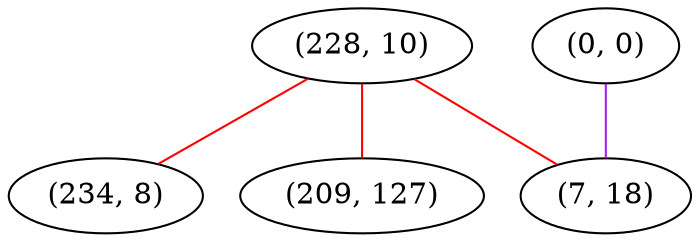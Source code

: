 graph "" {
"(228, 10)";
"(0, 0)";
"(234, 8)";
"(7, 18)";
"(209, 127)";
"(228, 10)" -- "(234, 8)"  [color=red, key=0, weight=1];
"(228, 10)" -- "(7, 18)"  [color=red, key=0, weight=1];
"(228, 10)" -- "(209, 127)"  [color=red, key=0, weight=1];
"(0, 0)" -- "(7, 18)"  [color=purple, key=0, weight=4];
}
